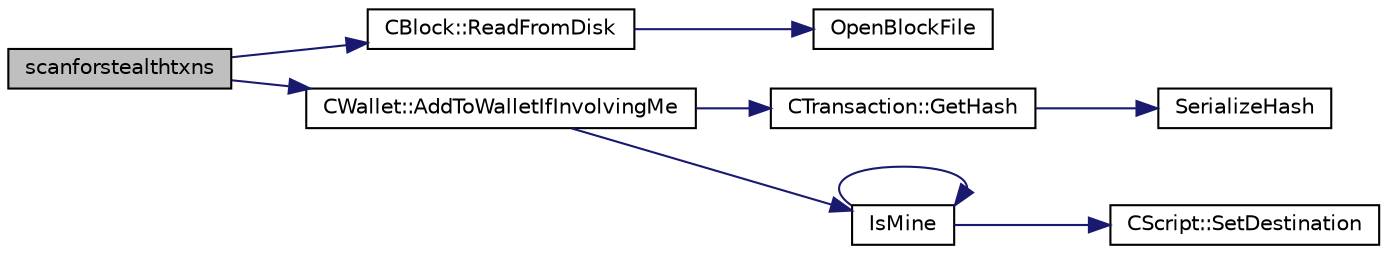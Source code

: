 digraph "scanforstealthtxns"
{
  edge [fontname="Helvetica",fontsize="10",labelfontname="Helvetica",labelfontsize="10"];
  node [fontname="Helvetica",fontsize="10",shape=record];
  rankdir="LR";
  Node797 [label="scanforstealthtxns",height=0.2,width=0.4,color="black", fillcolor="grey75", style="filled", fontcolor="black"];
  Node797 -> Node798 [color="midnightblue",fontsize="10",style="solid",fontname="Helvetica"];
  Node798 [label="CBlock::ReadFromDisk",height=0.2,width=0.4,color="black", fillcolor="white", style="filled",URL="$class_c_block.html#a77a1b1e9902e1e557d762f5a5f325cd8"];
  Node798 -> Node799 [color="midnightblue",fontsize="10",style="solid",fontname="Helvetica"];
  Node799 [label="OpenBlockFile",height=0.2,width=0.4,color="black", fillcolor="white", style="filled",URL="$main_8h.html#acaa494f20aefb99c5f5f9022a97d0040"];
  Node797 -> Node800 [color="midnightblue",fontsize="10",style="solid",fontname="Helvetica"];
  Node800 [label="CWallet::AddToWalletIfInvolvingMe",height=0.2,width=0.4,color="black", fillcolor="white", style="filled",URL="$class_c_wallet.html#a487f7cba517d37d24e5fa422711574d9"];
  Node800 -> Node801 [color="midnightblue",fontsize="10",style="solid",fontname="Helvetica"];
  Node801 [label="CTransaction::GetHash",height=0.2,width=0.4,color="black", fillcolor="white", style="filled",URL="$class_c_transaction.html#a0b46d80e82ca324e82c2ce3fc1492bfa"];
  Node801 -> Node802 [color="midnightblue",fontsize="10",style="solid",fontname="Helvetica"];
  Node802 [label="SerializeHash",height=0.2,width=0.4,color="black", fillcolor="white", style="filled",URL="$hash_8h.html#a6de694e43f17c62025c6883965b65e63"];
  Node800 -> Node803 [color="midnightblue",fontsize="10",style="solid",fontname="Helvetica"];
  Node803 [label="IsMine",height=0.2,width=0.4,color="black", fillcolor="white", style="filled",URL="$script_8cpp.html#adc59cf67d903c1ba1ef225561b85bfce"];
  Node803 -> Node804 [color="midnightblue",fontsize="10",style="solid",fontname="Helvetica"];
  Node804 [label="CScript::SetDestination",height=0.2,width=0.4,color="black", fillcolor="white", style="filled",URL="$class_c_script.html#ad1b5a9077241aa06116040c4f1b7c31e"];
  Node803 -> Node803 [color="midnightblue",fontsize="10",style="solid",fontname="Helvetica"];
}
